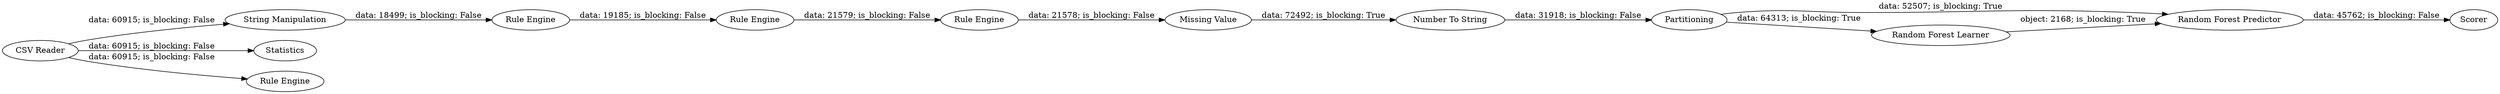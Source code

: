digraph {
	"8646546871557684950_1" [label="CSV Reader"]
	"8646546871557684950_5" [label=Partitioning]
	"8646546871557684950_10" [label="String Manipulation"]
	"8646546871557684950_7" [label="Random Forest Predictor"]
	"8646546871557684950_6" [label="Random Forest Learner"]
	"8646546871557684950_4" [label="Number To String"]
	"8646546871557684950_2" [label=Statistics]
	"8646546871557684950_11" [label="Rule Engine"]
	"8646546871557684950_12" [label="Rule Engine"]
	"8646546871557684950_9" [label="Rule Engine"]
	"8646546871557684950_13" [label="Rule Engine"]
	"8646546871557684950_3" [label="Missing Value"]
	"8646546871557684950_8" [label=Scorer]
	"8646546871557684950_12" -> "8646546871557684950_13" [label="data: 21579; is_blocking: False"]
	"8646546871557684950_1" -> "8646546871557684950_2" [label="data: 60915; is_blocking: False"]
	"8646546871557684950_13" -> "8646546871557684950_3" [label="data: 21578; is_blocking: False"]
	"8646546871557684950_5" -> "8646546871557684950_7" [label="data: 52507; is_blocking: True"]
	"8646546871557684950_7" -> "8646546871557684950_8" [label="data: 45762; is_blocking: False"]
	"8646546871557684950_1" -> "8646546871557684950_10" [label="data: 60915; is_blocking: False"]
	"8646546871557684950_3" -> "8646546871557684950_4" [label="data: 72492; is_blocking: True"]
	"8646546871557684950_5" -> "8646546871557684950_6" [label="data: 64313; is_blocking: True"]
	"8646546871557684950_6" -> "8646546871557684950_7" [label="object: 2168; is_blocking: True"]
	"8646546871557684950_11" -> "8646546871557684950_12" [label="data: 19185; is_blocking: False"]
	"8646546871557684950_4" -> "8646546871557684950_5" [label="data: 31918; is_blocking: False"]
	"8646546871557684950_1" -> "8646546871557684950_9" [label="data: 60915; is_blocking: False"]
	"8646546871557684950_10" -> "8646546871557684950_11" [label="data: 18499; is_blocking: False"]
	rankdir=LR
}
